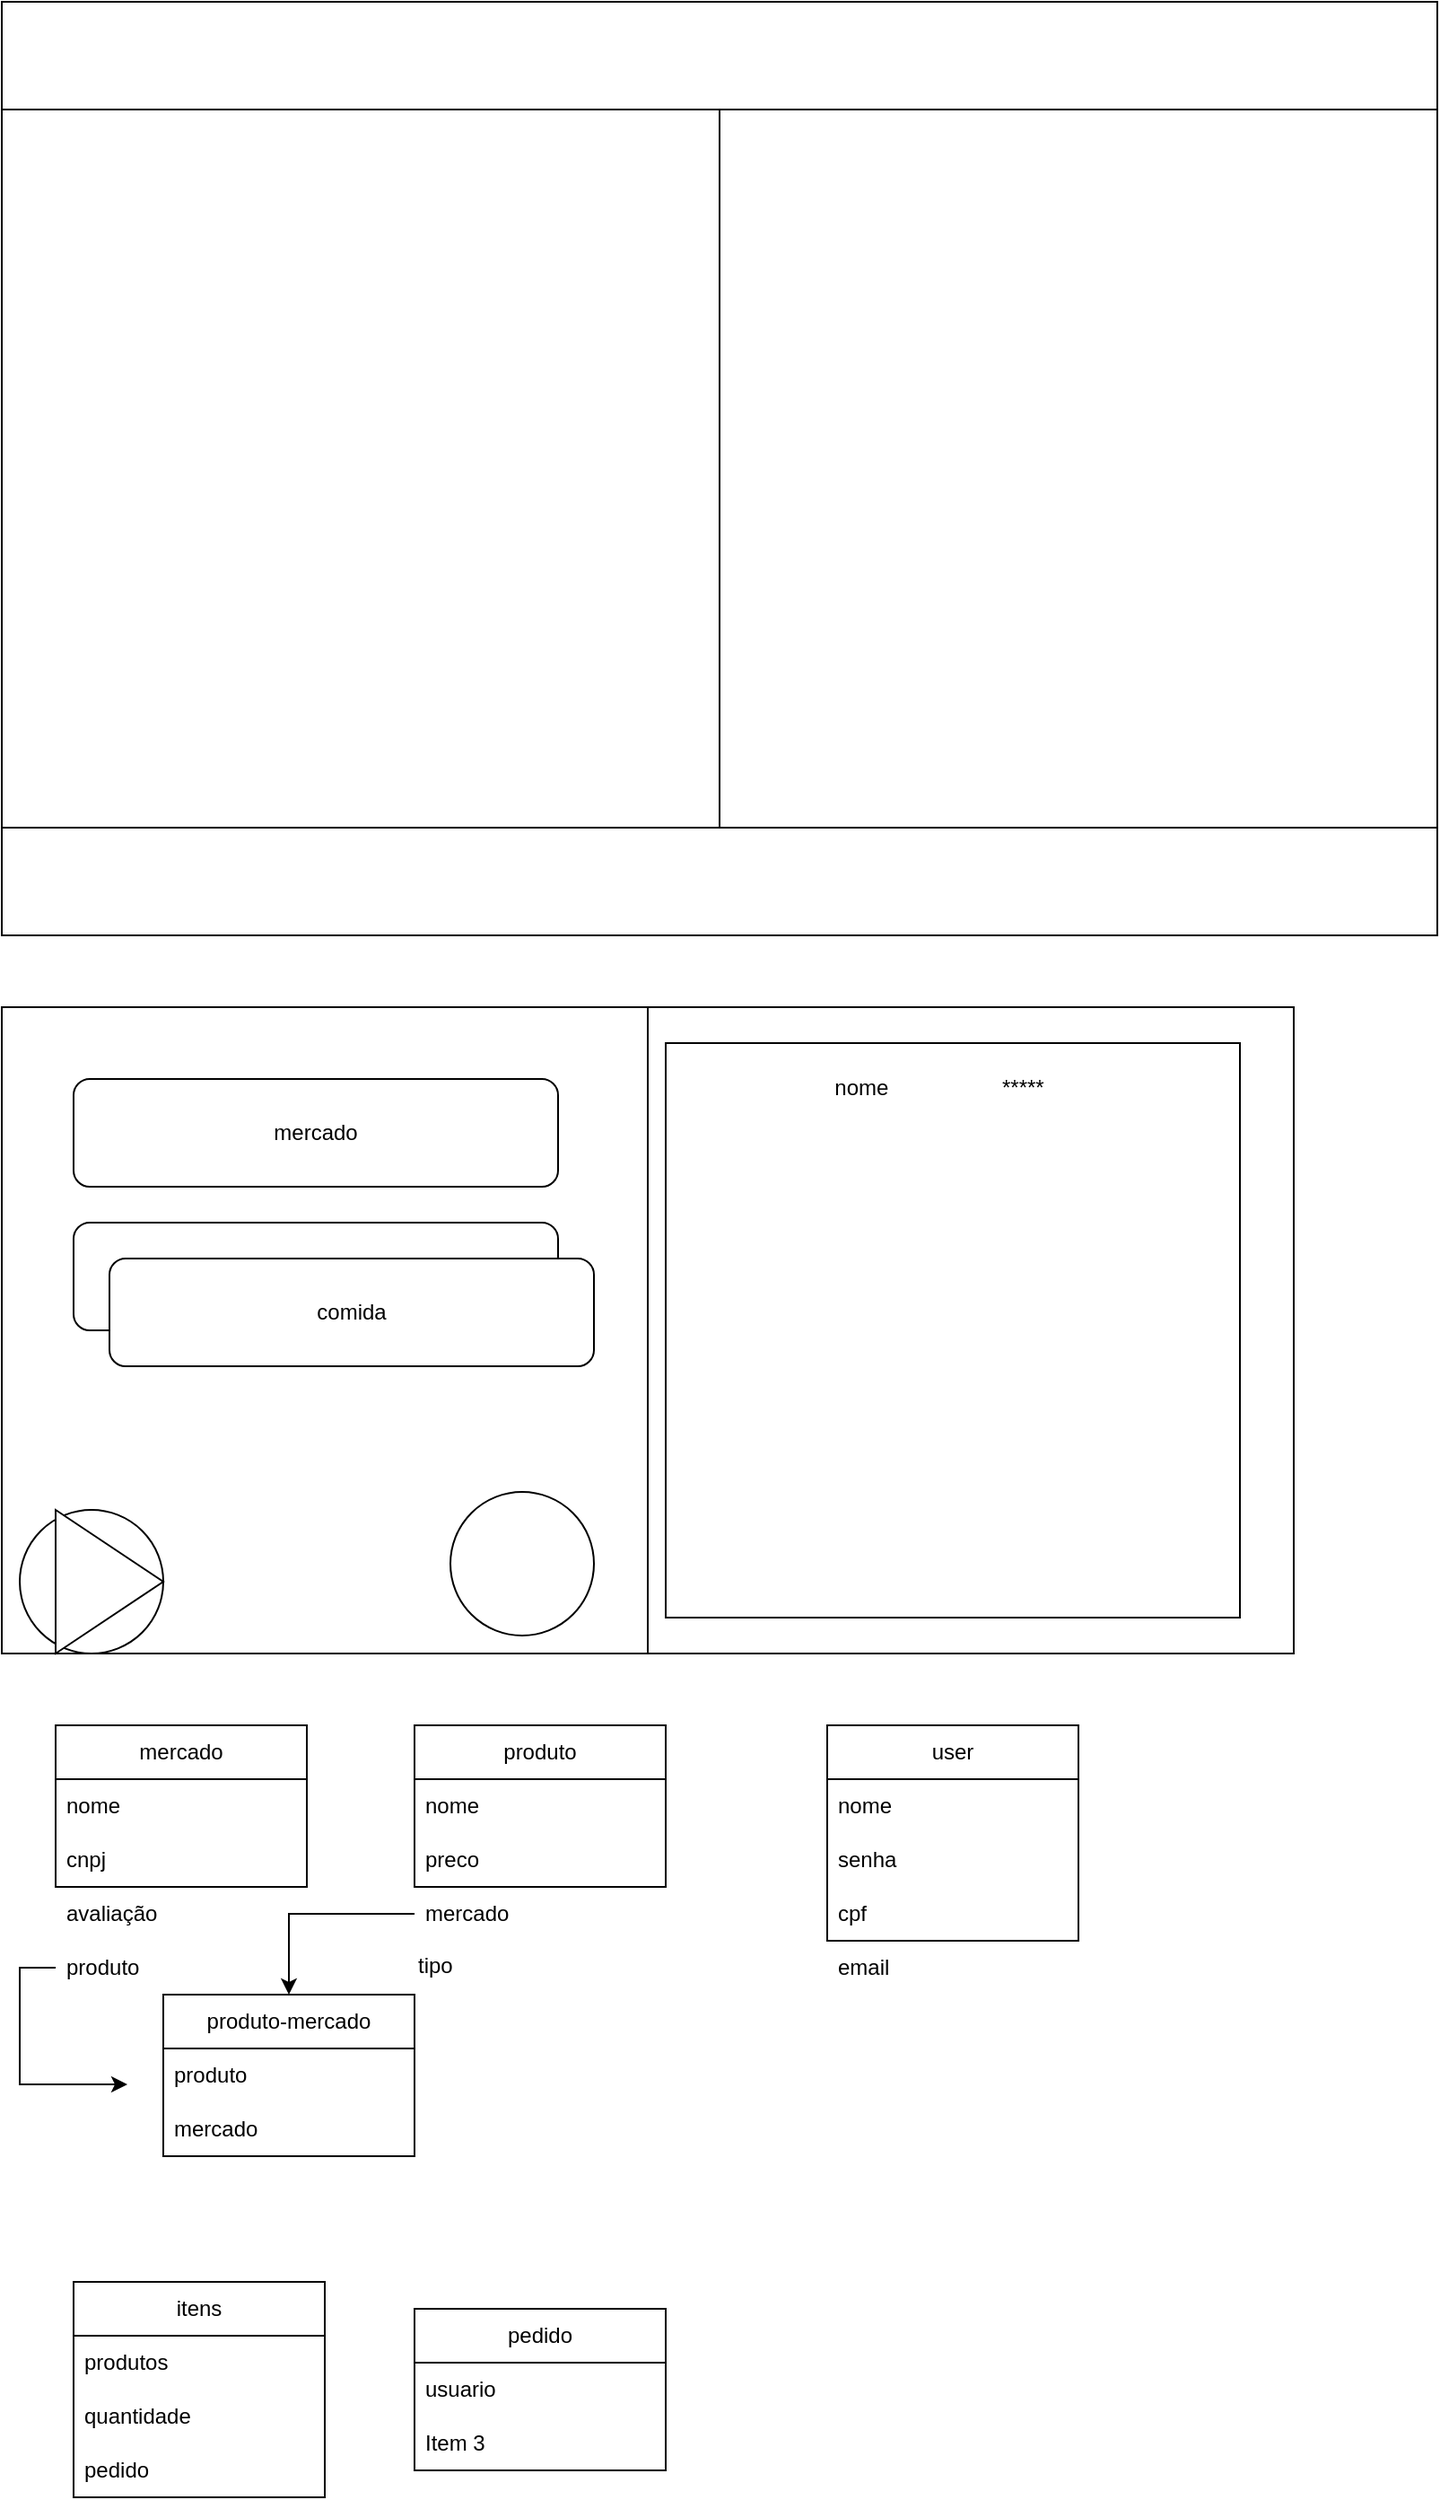 <mxfile version="20.5.3" type="github">
  <diagram id="sMJcVHXGouabbLVjj51B" name="Page-1">
    <mxGraphModel dx="1422" dy="716" grid="1" gridSize="10" guides="1" tooltips="1" connect="1" arrows="1" fold="1" page="1" pageScale="1" pageWidth="850" pageHeight="1100" math="0" shadow="0">
      <root>
        <mxCell id="0" />
        <mxCell id="1" parent="0" />
        <mxCell id="4oy3Blqglw-CQUQcexKQ-1" value="" style="whiteSpace=wrap;html=1;aspect=fixed;" vertex="1" parent="1">
          <mxGeometry y="100" width="400" height="400" as="geometry" />
        </mxCell>
        <mxCell id="4oy3Blqglw-CQUQcexKQ-2" value="" style="whiteSpace=wrap;html=1;aspect=fixed;" vertex="1" parent="1">
          <mxGeometry x="400" y="100" width="400" height="400" as="geometry" />
        </mxCell>
        <mxCell id="4oy3Blqglw-CQUQcexKQ-3" value="" style="rounded=0;whiteSpace=wrap;html=1;" vertex="1" parent="1">
          <mxGeometry y="40" width="800" height="60" as="geometry" />
        </mxCell>
        <mxCell id="4oy3Blqglw-CQUQcexKQ-4" value="" style="rounded=0;whiteSpace=wrap;html=1;" vertex="1" parent="1">
          <mxGeometry y="500" width="800" height="60" as="geometry" />
        </mxCell>
        <mxCell id="4oy3Blqglw-CQUQcexKQ-5" value="" style="whiteSpace=wrap;html=1;aspect=fixed;" vertex="1" parent="1">
          <mxGeometry y="600" width="360" height="360" as="geometry" />
        </mxCell>
        <mxCell id="4oy3Blqglw-CQUQcexKQ-6" value="mercado" style="rounded=1;whiteSpace=wrap;html=1;" vertex="1" parent="1">
          <mxGeometry x="40" y="640" width="270" height="60" as="geometry" />
        </mxCell>
        <mxCell id="4oy3Blqglw-CQUQcexKQ-7" value="comida" style="rounded=1;whiteSpace=wrap;html=1;" vertex="1" parent="1">
          <mxGeometry x="40" y="720" width="270" height="60" as="geometry" />
        </mxCell>
        <mxCell id="4oy3Blqglw-CQUQcexKQ-9" value="" style="whiteSpace=wrap;html=1;aspect=fixed;" vertex="1" parent="1">
          <mxGeometry x="360" y="600" width="360" height="360" as="geometry" />
        </mxCell>
        <mxCell id="4oy3Blqglw-CQUQcexKQ-10" value="" style="ellipse;whiteSpace=wrap;html=1;aspect=fixed;" vertex="1" parent="1">
          <mxGeometry x="10" y="880" width="80" height="80" as="geometry" />
        </mxCell>
        <mxCell id="4oy3Blqglw-CQUQcexKQ-11" value="" style="ellipse;whiteSpace=wrap;html=1;aspect=fixed;" vertex="1" parent="1">
          <mxGeometry x="250" y="870" width="80" height="80" as="geometry" />
        </mxCell>
        <mxCell id="4oy3Blqglw-CQUQcexKQ-12" value="" style="triangle;whiteSpace=wrap;html=1;" vertex="1" parent="1">
          <mxGeometry x="30" y="880" width="60" height="80" as="geometry" />
        </mxCell>
        <mxCell id="4oy3Blqglw-CQUQcexKQ-13" value="" style="rounded=0;whiteSpace=wrap;html=1;" vertex="1" parent="1">
          <mxGeometry x="370" y="620" width="320" height="320" as="geometry" />
        </mxCell>
        <mxCell id="4oy3Blqglw-CQUQcexKQ-14" value="nome&amp;nbsp;&amp;nbsp;&amp;nbsp;&amp;nbsp;&amp;nbsp;&amp;nbsp;&amp;nbsp;&amp;nbsp;&amp;nbsp;&amp;nbsp;&amp;nbsp;&amp;nbsp;&amp;nbsp;&amp;nbsp;&amp;nbsp;&amp;nbsp;&amp;nbsp;&amp;nbsp; *****" style="text;html=1;strokeColor=none;fillColor=none;align=center;verticalAlign=middle;whiteSpace=wrap;rounded=0;" vertex="1" parent="1">
          <mxGeometry x="395" y="630" width="255" height="30" as="geometry" />
        </mxCell>
        <mxCell id="4oy3Blqglw-CQUQcexKQ-18" value="mercado" style="swimlane;fontStyle=0;childLayout=stackLayout;horizontal=1;startSize=30;horizontalStack=0;resizeParent=1;resizeParentMax=0;resizeLast=0;collapsible=1;marginBottom=0;whiteSpace=wrap;html=1;" vertex="1" parent="1">
          <mxGeometry x="30" y="1000" width="140" height="90" as="geometry" />
        </mxCell>
        <mxCell id="4oy3Blqglw-CQUQcexKQ-19" value="nome" style="text;strokeColor=none;fillColor=none;align=left;verticalAlign=middle;spacingLeft=4;spacingRight=4;overflow=hidden;points=[[0,0.5],[1,0.5]];portConstraint=eastwest;rotatable=0;whiteSpace=wrap;html=1;" vertex="1" parent="4oy3Blqglw-CQUQcexKQ-18">
          <mxGeometry y="30" width="140" height="30" as="geometry" />
        </mxCell>
        <mxCell id="4oy3Blqglw-CQUQcexKQ-20" value="cnpj" style="text;strokeColor=none;fillColor=none;align=left;verticalAlign=middle;spacingLeft=4;spacingRight=4;overflow=hidden;points=[[0,0.5],[1,0.5]];portConstraint=eastwest;rotatable=0;whiteSpace=wrap;html=1;" vertex="1" parent="4oy3Blqglw-CQUQcexKQ-18">
          <mxGeometry y="60" width="140" height="30" as="geometry" />
        </mxCell>
        <mxCell id="4oy3Blqglw-CQUQcexKQ-22" value="comida" style="rounded=1;whiteSpace=wrap;html=1;" vertex="1" parent="1">
          <mxGeometry x="60" y="740" width="270" height="60" as="geometry" />
        </mxCell>
        <mxCell id="4oy3Blqglw-CQUQcexKQ-23" value="avaliação" style="text;strokeColor=none;fillColor=none;align=left;verticalAlign=middle;spacingLeft=4;spacingRight=4;overflow=hidden;points=[[0,0.5],[1,0.5]];portConstraint=eastwest;rotatable=0;whiteSpace=wrap;html=1;" vertex="1" parent="1">
          <mxGeometry x="30" y="1090" width="140" height="30" as="geometry" />
        </mxCell>
        <mxCell id="4oy3Blqglw-CQUQcexKQ-24" value="produto" style="swimlane;fontStyle=0;childLayout=stackLayout;horizontal=1;startSize=30;horizontalStack=0;resizeParent=1;resizeParentMax=0;resizeLast=0;collapsible=1;marginBottom=0;whiteSpace=wrap;html=1;" vertex="1" parent="1">
          <mxGeometry x="230" y="1000" width="140" height="90" as="geometry" />
        </mxCell>
        <mxCell id="4oy3Blqglw-CQUQcexKQ-25" value="nome" style="text;strokeColor=none;fillColor=none;align=left;verticalAlign=middle;spacingLeft=4;spacingRight=4;overflow=hidden;points=[[0,0.5],[1,0.5]];portConstraint=eastwest;rotatable=0;whiteSpace=wrap;html=1;" vertex="1" parent="4oy3Blqglw-CQUQcexKQ-24">
          <mxGeometry y="30" width="140" height="30" as="geometry" />
        </mxCell>
        <mxCell id="4oy3Blqglw-CQUQcexKQ-26" value="preco" style="text;strokeColor=none;fillColor=none;align=left;verticalAlign=middle;spacingLeft=4;spacingRight=4;overflow=hidden;points=[[0,0.5],[1,0.5]];portConstraint=eastwest;rotatable=0;whiteSpace=wrap;html=1;" vertex="1" parent="4oy3Blqglw-CQUQcexKQ-24">
          <mxGeometry y="60" width="140" height="30" as="geometry" />
        </mxCell>
        <mxCell id="4oy3Blqglw-CQUQcexKQ-53" value="" style="edgeStyle=orthogonalEdgeStyle;rounded=0;orthogonalLoop=1;jettySize=auto;html=1;" edge="1" parent="1" source="4oy3Blqglw-CQUQcexKQ-28" target="4oy3Blqglw-CQUQcexKQ-49">
          <mxGeometry relative="1" as="geometry" />
        </mxCell>
        <mxCell id="4oy3Blqglw-CQUQcexKQ-28" value="mercado" style="text;strokeColor=none;fillColor=none;align=left;verticalAlign=middle;spacingLeft=4;spacingRight=4;overflow=hidden;points=[[0,0.5],[1,0.5]];portConstraint=eastwest;rotatable=0;whiteSpace=wrap;html=1;" vertex="1" parent="1">
          <mxGeometry x="230" y="1090" width="140" height="30" as="geometry" />
        </mxCell>
        <mxCell id="4oy3Blqglw-CQUQcexKQ-30" value="user" style="swimlane;fontStyle=0;childLayout=stackLayout;horizontal=1;startSize=30;horizontalStack=0;resizeParent=1;resizeParentMax=0;resizeLast=0;collapsible=1;marginBottom=0;whiteSpace=wrap;html=1;" vertex="1" parent="1">
          <mxGeometry x="460" y="1000" width="140" height="120" as="geometry" />
        </mxCell>
        <mxCell id="4oy3Blqglw-CQUQcexKQ-31" value="nome" style="text;strokeColor=none;fillColor=none;align=left;verticalAlign=middle;spacingLeft=4;spacingRight=4;overflow=hidden;points=[[0,0.5],[1,0.5]];portConstraint=eastwest;rotatable=0;whiteSpace=wrap;html=1;" vertex="1" parent="4oy3Blqglw-CQUQcexKQ-30">
          <mxGeometry y="30" width="140" height="30" as="geometry" />
        </mxCell>
        <mxCell id="4oy3Blqglw-CQUQcexKQ-32" value="senha" style="text;strokeColor=none;fillColor=none;align=left;verticalAlign=middle;spacingLeft=4;spacingRight=4;overflow=hidden;points=[[0,0.5],[1,0.5]];portConstraint=eastwest;rotatable=0;whiteSpace=wrap;html=1;" vertex="1" parent="4oy3Blqglw-CQUQcexKQ-30">
          <mxGeometry y="60" width="140" height="30" as="geometry" />
        </mxCell>
        <mxCell id="4oy3Blqglw-CQUQcexKQ-33" value="cpf" style="text;strokeColor=none;fillColor=none;align=left;verticalAlign=middle;spacingLeft=4;spacingRight=4;overflow=hidden;points=[[0,0.5],[1,0.5]];portConstraint=eastwest;rotatable=0;whiteSpace=wrap;html=1;" vertex="1" parent="4oy3Blqglw-CQUQcexKQ-30">
          <mxGeometry y="90" width="140" height="30" as="geometry" />
        </mxCell>
        <mxCell id="4oy3Blqglw-CQUQcexKQ-34" value="email" style="text;strokeColor=none;fillColor=none;align=left;verticalAlign=middle;spacingLeft=4;spacingRight=4;overflow=hidden;points=[[0,0.5],[1,0.5]];portConstraint=eastwest;rotatable=0;whiteSpace=wrap;html=1;" vertex="1" parent="1">
          <mxGeometry x="460" y="1120" width="140" height="30" as="geometry" />
        </mxCell>
        <mxCell id="4oy3Blqglw-CQUQcexKQ-39" value="tipo" style="text;whiteSpace=wrap;html=1;" vertex="1" parent="1">
          <mxGeometry x="230" y="1120" width="140" height="40" as="geometry" />
        </mxCell>
        <mxCell id="4oy3Blqglw-CQUQcexKQ-41" value="itens" style="swimlane;fontStyle=0;childLayout=stackLayout;horizontal=1;startSize=30;horizontalStack=0;resizeParent=1;resizeParentMax=0;resizeLast=0;collapsible=1;marginBottom=0;whiteSpace=wrap;html=1;" vertex="1" parent="1">
          <mxGeometry x="40" y="1310" width="140" height="120" as="geometry" />
        </mxCell>
        <mxCell id="4oy3Blqglw-CQUQcexKQ-42" value="produtos" style="text;strokeColor=none;fillColor=none;align=left;verticalAlign=middle;spacingLeft=4;spacingRight=4;overflow=hidden;points=[[0,0.5],[1,0.5]];portConstraint=eastwest;rotatable=0;whiteSpace=wrap;html=1;" vertex="1" parent="4oy3Blqglw-CQUQcexKQ-41">
          <mxGeometry y="30" width="140" height="30" as="geometry" />
        </mxCell>
        <mxCell id="4oy3Blqglw-CQUQcexKQ-43" value="quantidade" style="text;strokeColor=none;fillColor=none;align=left;verticalAlign=middle;spacingLeft=4;spacingRight=4;overflow=hidden;points=[[0,0.5],[1,0.5]];portConstraint=eastwest;rotatable=0;whiteSpace=wrap;html=1;" vertex="1" parent="4oy3Blqglw-CQUQcexKQ-41">
          <mxGeometry y="60" width="140" height="30" as="geometry" />
        </mxCell>
        <mxCell id="4oy3Blqglw-CQUQcexKQ-44" value="pedido" style="text;strokeColor=none;fillColor=none;align=left;verticalAlign=middle;spacingLeft=4;spacingRight=4;overflow=hidden;points=[[0,0.5],[1,0.5]];portConstraint=eastwest;rotatable=0;whiteSpace=wrap;html=1;" vertex="1" parent="4oy3Blqglw-CQUQcexKQ-41">
          <mxGeometry y="90" width="140" height="30" as="geometry" />
        </mxCell>
        <mxCell id="4oy3Blqglw-CQUQcexKQ-45" value="pedido" style="swimlane;fontStyle=0;childLayout=stackLayout;horizontal=1;startSize=30;horizontalStack=0;resizeParent=1;resizeParentMax=0;resizeLast=0;collapsible=1;marginBottom=0;whiteSpace=wrap;html=1;" vertex="1" parent="1">
          <mxGeometry x="230" y="1325" width="140" height="90" as="geometry" />
        </mxCell>
        <mxCell id="4oy3Blqglw-CQUQcexKQ-46" value="usuario" style="text;strokeColor=none;fillColor=none;align=left;verticalAlign=middle;spacingLeft=4;spacingRight=4;overflow=hidden;points=[[0,0.5],[1,0.5]];portConstraint=eastwest;rotatable=0;whiteSpace=wrap;html=1;" vertex="1" parent="4oy3Blqglw-CQUQcexKQ-45">
          <mxGeometry y="30" width="140" height="30" as="geometry" />
        </mxCell>
        <mxCell id="4oy3Blqglw-CQUQcexKQ-48" value="Item 3" style="text;strokeColor=none;fillColor=none;align=left;verticalAlign=middle;spacingLeft=4;spacingRight=4;overflow=hidden;points=[[0,0.5],[1,0.5]];portConstraint=eastwest;rotatable=0;whiteSpace=wrap;html=1;" vertex="1" parent="4oy3Blqglw-CQUQcexKQ-45">
          <mxGeometry y="60" width="140" height="30" as="geometry" />
        </mxCell>
        <mxCell id="4oy3Blqglw-CQUQcexKQ-49" value="produto-mercado" style="swimlane;fontStyle=0;childLayout=stackLayout;horizontal=1;startSize=30;horizontalStack=0;resizeParent=1;resizeParentMax=0;resizeLast=0;collapsible=1;marginBottom=0;whiteSpace=wrap;html=1;" vertex="1" parent="1">
          <mxGeometry x="90" y="1150" width="140" height="90" as="geometry" />
        </mxCell>
        <mxCell id="4oy3Blqglw-CQUQcexKQ-50" value="produto" style="text;strokeColor=none;fillColor=none;align=left;verticalAlign=middle;spacingLeft=4;spacingRight=4;overflow=hidden;points=[[0,0.5],[1,0.5]];portConstraint=eastwest;rotatable=0;whiteSpace=wrap;html=1;" vertex="1" parent="4oy3Blqglw-CQUQcexKQ-49">
          <mxGeometry y="30" width="140" height="30" as="geometry" />
        </mxCell>
        <mxCell id="4oy3Blqglw-CQUQcexKQ-51" value="mercado" style="text;strokeColor=none;fillColor=none;align=left;verticalAlign=middle;spacingLeft=4;spacingRight=4;overflow=hidden;points=[[0,0.5],[1,0.5]];portConstraint=eastwest;rotatable=0;whiteSpace=wrap;html=1;" vertex="1" parent="4oy3Blqglw-CQUQcexKQ-49">
          <mxGeometry y="60" width="140" height="30" as="geometry" />
        </mxCell>
        <mxCell id="4oy3Blqglw-CQUQcexKQ-56" value="" style="edgeStyle=orthogonalEdgeStyle;rounded=0;orthogonalLoop=1;jettySize=auto;html=1;" edge="1" parent="1" source="4oy3Blqglw-CQUQcexKQ-54">
          <mxGeometry relative="1" as="geometry">
            <mxPoint x="70" y="1200" as="targetPoint" />
            <Array as="points">
              <mxPoint x="10" y="1135" />
              <mxPoint x="10" y="1200" />
            </Array>
          </mxGeometry>
        </mxCell>
        <mxCell id="4oy3Blqglw-CQUQcexKQ-54" value="produto" style="text;strokeColor=none;fillColor=none;align=left;verticalAlign=middle;spacingLeft=4;spacingRight=4;overflow=hidden;points=[[0,0.5],[1,0.5]];portConstraint=eastwest;rotatable=0;whiteSpace=wrap;html=1;" vertex="1" parent="1">
          <mxGeometry x="30" y="1120" width="140" height="30" as="geometry" />
        </mxCell>
      </root>
    </mxGraphModel>
  </diagram>
</mxfile>
